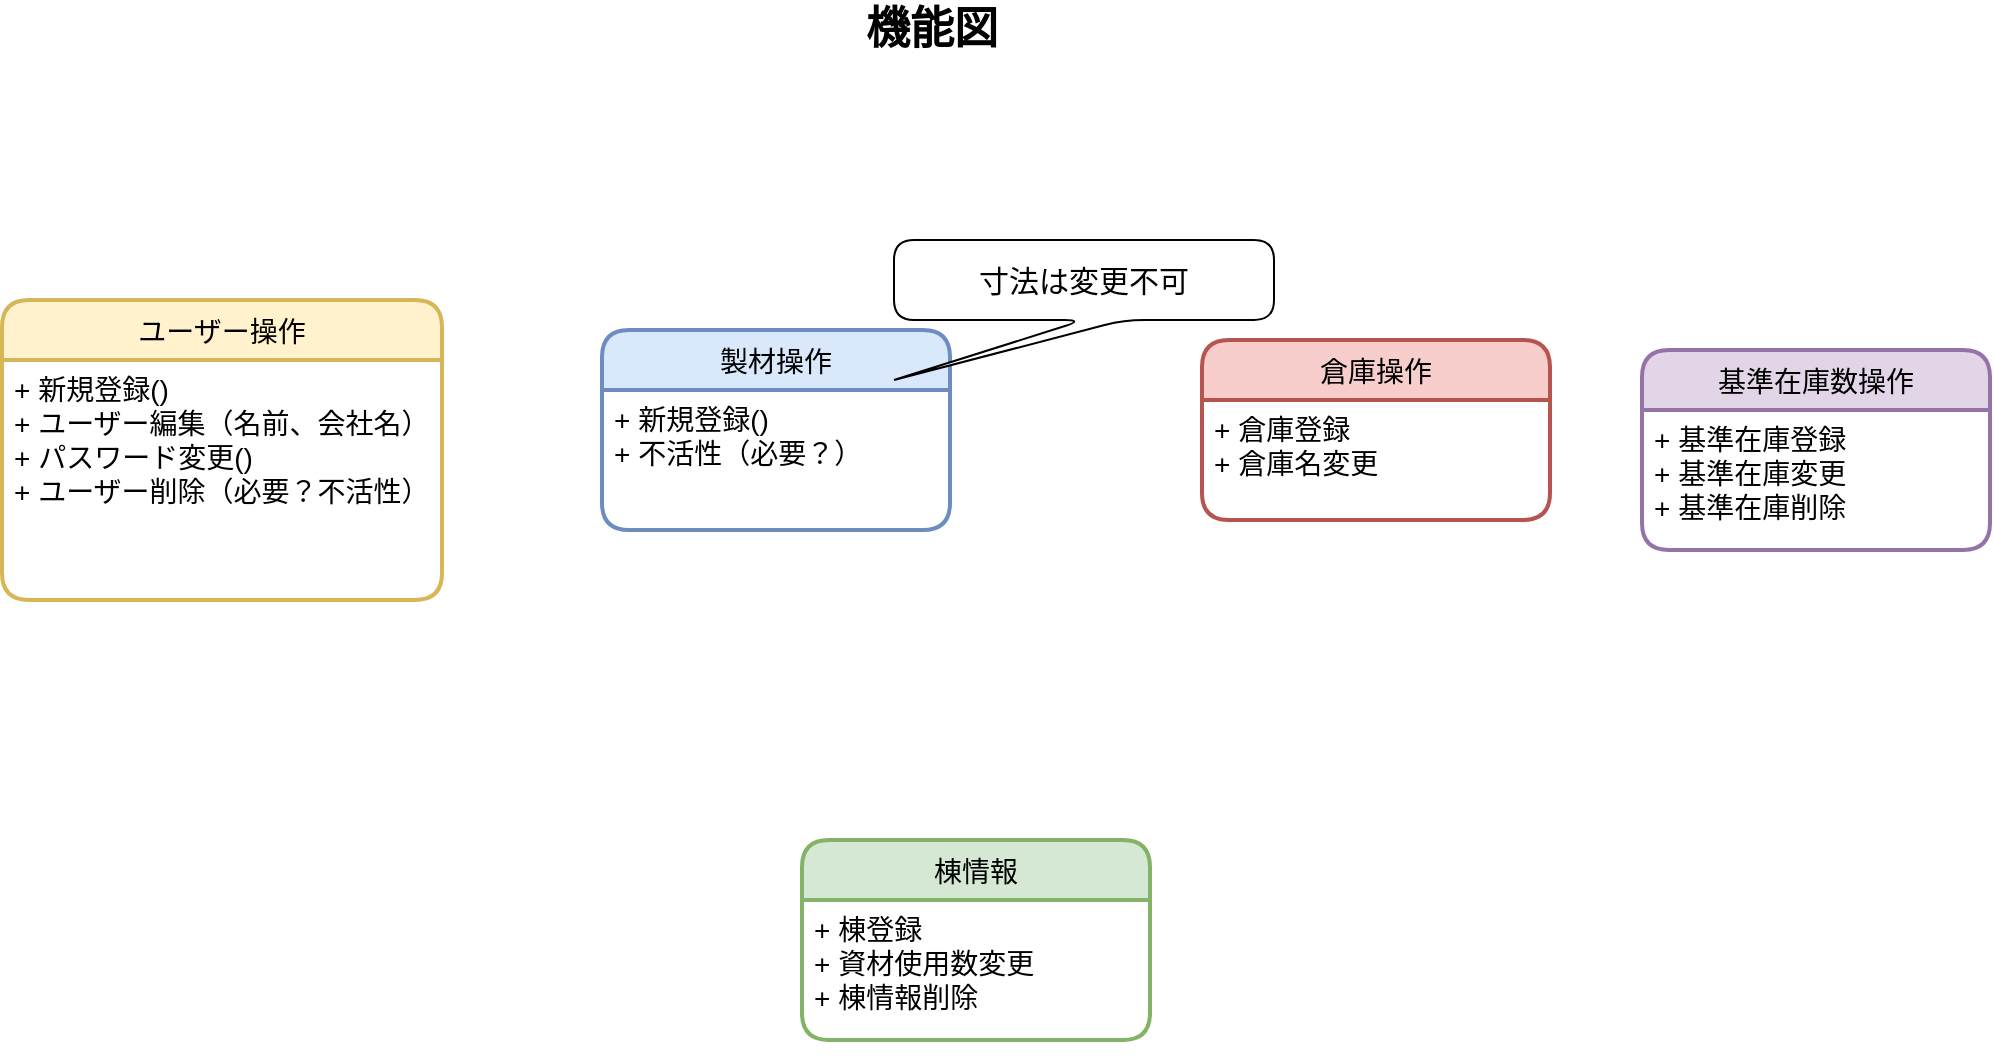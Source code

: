 <mxfile>
    <diagram id="Ypj5rLJIwxC1mN9q6Cak" name="ページ1">
        <mxGraphModel dx="1587" dy="991" grid="1" gridSize="10" guides="1" tooltips="1" connect="1" arrows="1" fold="1" page="1" pageScale="1" pageWidth="1169" pageHeight="827" math="0" shadow="0">
            <root>
                <mxCell id="0"/>
                <mxCell id="1" parent="0"/>
                <mxCell id="2" value="ユーザー操作" style="swimlane;childLayout=stackLayout;horizontal=1;startSize=30;horizontalStack=0;rounded=1;fontSize=14;fontStyle=0;strokeWidth=2;resizeParent=0;resizeLast=1;shadow=0;dashed=0;align=center;swimlaneLine=1;fillColor=#fff2cc;strokeColor=#d6b656;" parent="1" vertex="1">
                    <mxGeometry x="120" y="180" width="220" height="150" as="geometry">
                        <mxRectangle x="50" y="130" width="90" height="30" as="alternateBounds"/>
                    </mxGeometry>
                </mxCell>
                <mxCell id="3" value="+ 新規登録()&#10;+ ユーザー編集（名前、会社名）&#10;+ パスワード変更()&#10;+ ユーザー削除（必要？不活性）&#10;" style="align=left;strokeColor=none;fillColor=none;spacingLeft=4;fontSize=14;verticalAlign=top;resizable=0;rotatable=0;part=1;" parent="2" vertex="1">
                    <mxGeometry y="30" width="220" height="120" as="geometry"/>
                </mxCell>
                <mxCell id="4" value="製材操作" style="swimlane;childLayout=stackLayout;horizontal=1;startSize=30;horizontalStack=0;rounded=1;fontSize=14;fontStyle=0;strokeWidth=2;resizeParent=0;resizeLast=1;shadow=0;dashed=0;align=center;fillColor=#dae8fc;strokeColor=#6c8ebf;" parent="1" vertex="1">
                    <mxGeometry x="420" y="195" width="174" height="100" as="geometry">
                        <mxRectangle x="50" y="130" width="90" height="30" as="alternateBounds"/>
                    </mxGeometry>
                </mxCell>
                <mxCell id="5" value="+ 新規登録()&#10;+ 不活性（必要？）&#10;" style="align=left;strokeColor=none;fillColor=none;spacingLeft=4;fontSize=14;verticalAlign=top;resizable=0;rotatable=0;part=1;" parent="4" vertex="1">
                    <mxGeometry y="30" width="174" height="70" as="geometry"/>
                </mxCell>
                <mxCell id="6" value="&lt;font size=&quot;1&quot;&gt;&lt;b style=&quot;font-size: 22px&quot;&gt;機能図&lt;/b&gt;&lt;/font&gt;" style="text;html=1;strokeColor=none;fillColor=none;align=center;verticalAlign=middle;whiteSpace=wrap;rounded=0;fontSize=14;" parent="1" vertex="1">
                    <mxGeometry x="485" y="30" width="200" height="30" as="geometry"/>
                </mxCell>
                <mxCell id="42" value="棟情報" style="swimlane;childLayout=stackLayout;horizontal=1;startSize=30;horizontalStack=0;rounded=1;fontSize=14;fontStyle=0;strokeWidth=2;resizeParent=0;resizeLast=1;shadow=0;dashed=0;align=center;fillColor=#d5e8d4;strokeColor=#82b366;" parent="1" vertex="1">
                    <mxGeometry x="520" y="450" width="174" height="100" as="geometry">
                        <mxRectangle x="50" y="130" width="90" height="30" as="alternateBounds"/>
                    </mxGeometry>
                </mxCell>
                <mxCell id="50" style="edgeStyle=none;html=1;fontSize=15;" parent="42" source="43" target="42" edge="1">
                    <mxGeometry relative="1" as="geometry"/>
                </mxCell>
                <mxCell id="43" value="+ 棟登録&#10;+ 資材使用数変更&#10;+ 棟情報削除&#10;" style="align=left;strokeColor=none;fillColor=none;spacingLeft=4;fontSize=14;verticalAlign=top;resizable=0;rotatable=0;part=1;" parent="42" vertex="1">
                    <mxGeometry y="30" width="174" height="70" as="geometry"/>
                </mxCell>
                <mxCell id="45" value="寸法は変更不可" style="shape=callout;whiteSpace=wrap;html=1;perimeter=calloutPerimeter;rounded=1;fontSize=15;position2=0;" parent="1" vertex="1">
                    <mxGeometry x="566" y="150" width="190" height="70" as="geometry"/>
                </mxCell>
                <mxCell id="46" value="倉庫操作" style="swimlane;childLayout=stackLayout;horizontal=1;startSize=30;horizontalStack=0;rounded=1;fontSize=14;fontStyle=0;strokeWidth=2;resizeParent=0;resizeLast=1;shadow=0;dashed=0;align=center;fillColor=#f8cecc;strokeColor=#b85450;" parent="1" vertex="1">
                    <mxGeometry x="720" y="200" width="174" height="90" as="geometry">
                        <mxRectangle x="50" y="130" width="90" height="30" as="alternateBounds"/>
                    </mxGeometry>
                </mxCell>
                <mxCell id="47" value="+ 倉庫登録&#10;+ 倉庫名変更" style="align=left;strokeColor=none;fillColor=none;spacingLeft=4;fontSize=14;verticalAlign=top;resizable=0;rotatable=0;part=1;" parent="46" vertex="1">
                    <mxGeometry y="30" width="174" height="60" as="geometry"/>
                </mxCell>
                <mxCell id="62" value="基準在庫数操作" style="swimlane;childLayout=stackLayout;horizontal=1;startSize=30;horizontalStack=0;rounded=1;fontSize=14;fontStyle=0;strokeWidth=2;resizeParent=0;resizeLast=1;shadow=0;dashed=0;align=center;fillColor=#e1d5e7;strokeColor=#9673a6;" parent="1" vertex="1">
                    <mxGeometry x="940" y="205" width="174" height="100" as="geometry">
                        <mxRectangle x="50" y="130" width="90" height="30" as="alternateBounds"/>
                    </mxGeometry>
                </mxCell>
                <mxCell id="63" value="+ 基準在庫登録&#10;+ 基準在庫変更&#10;+ 基準在庫削除" style="align=left;strokeColor=none;fillColor=none;spacingLeft=4;fontSize=14;verticalAlign=top;resizable=0;rotatable=0;part=1;" parent="62" vertex="1">
                    <mxGeometry y="30" width="174" height="70" as="geometry"/>
                </mxCell>
            </root>
        </mxGraphModel>
    </diagram>
</mxfile>
